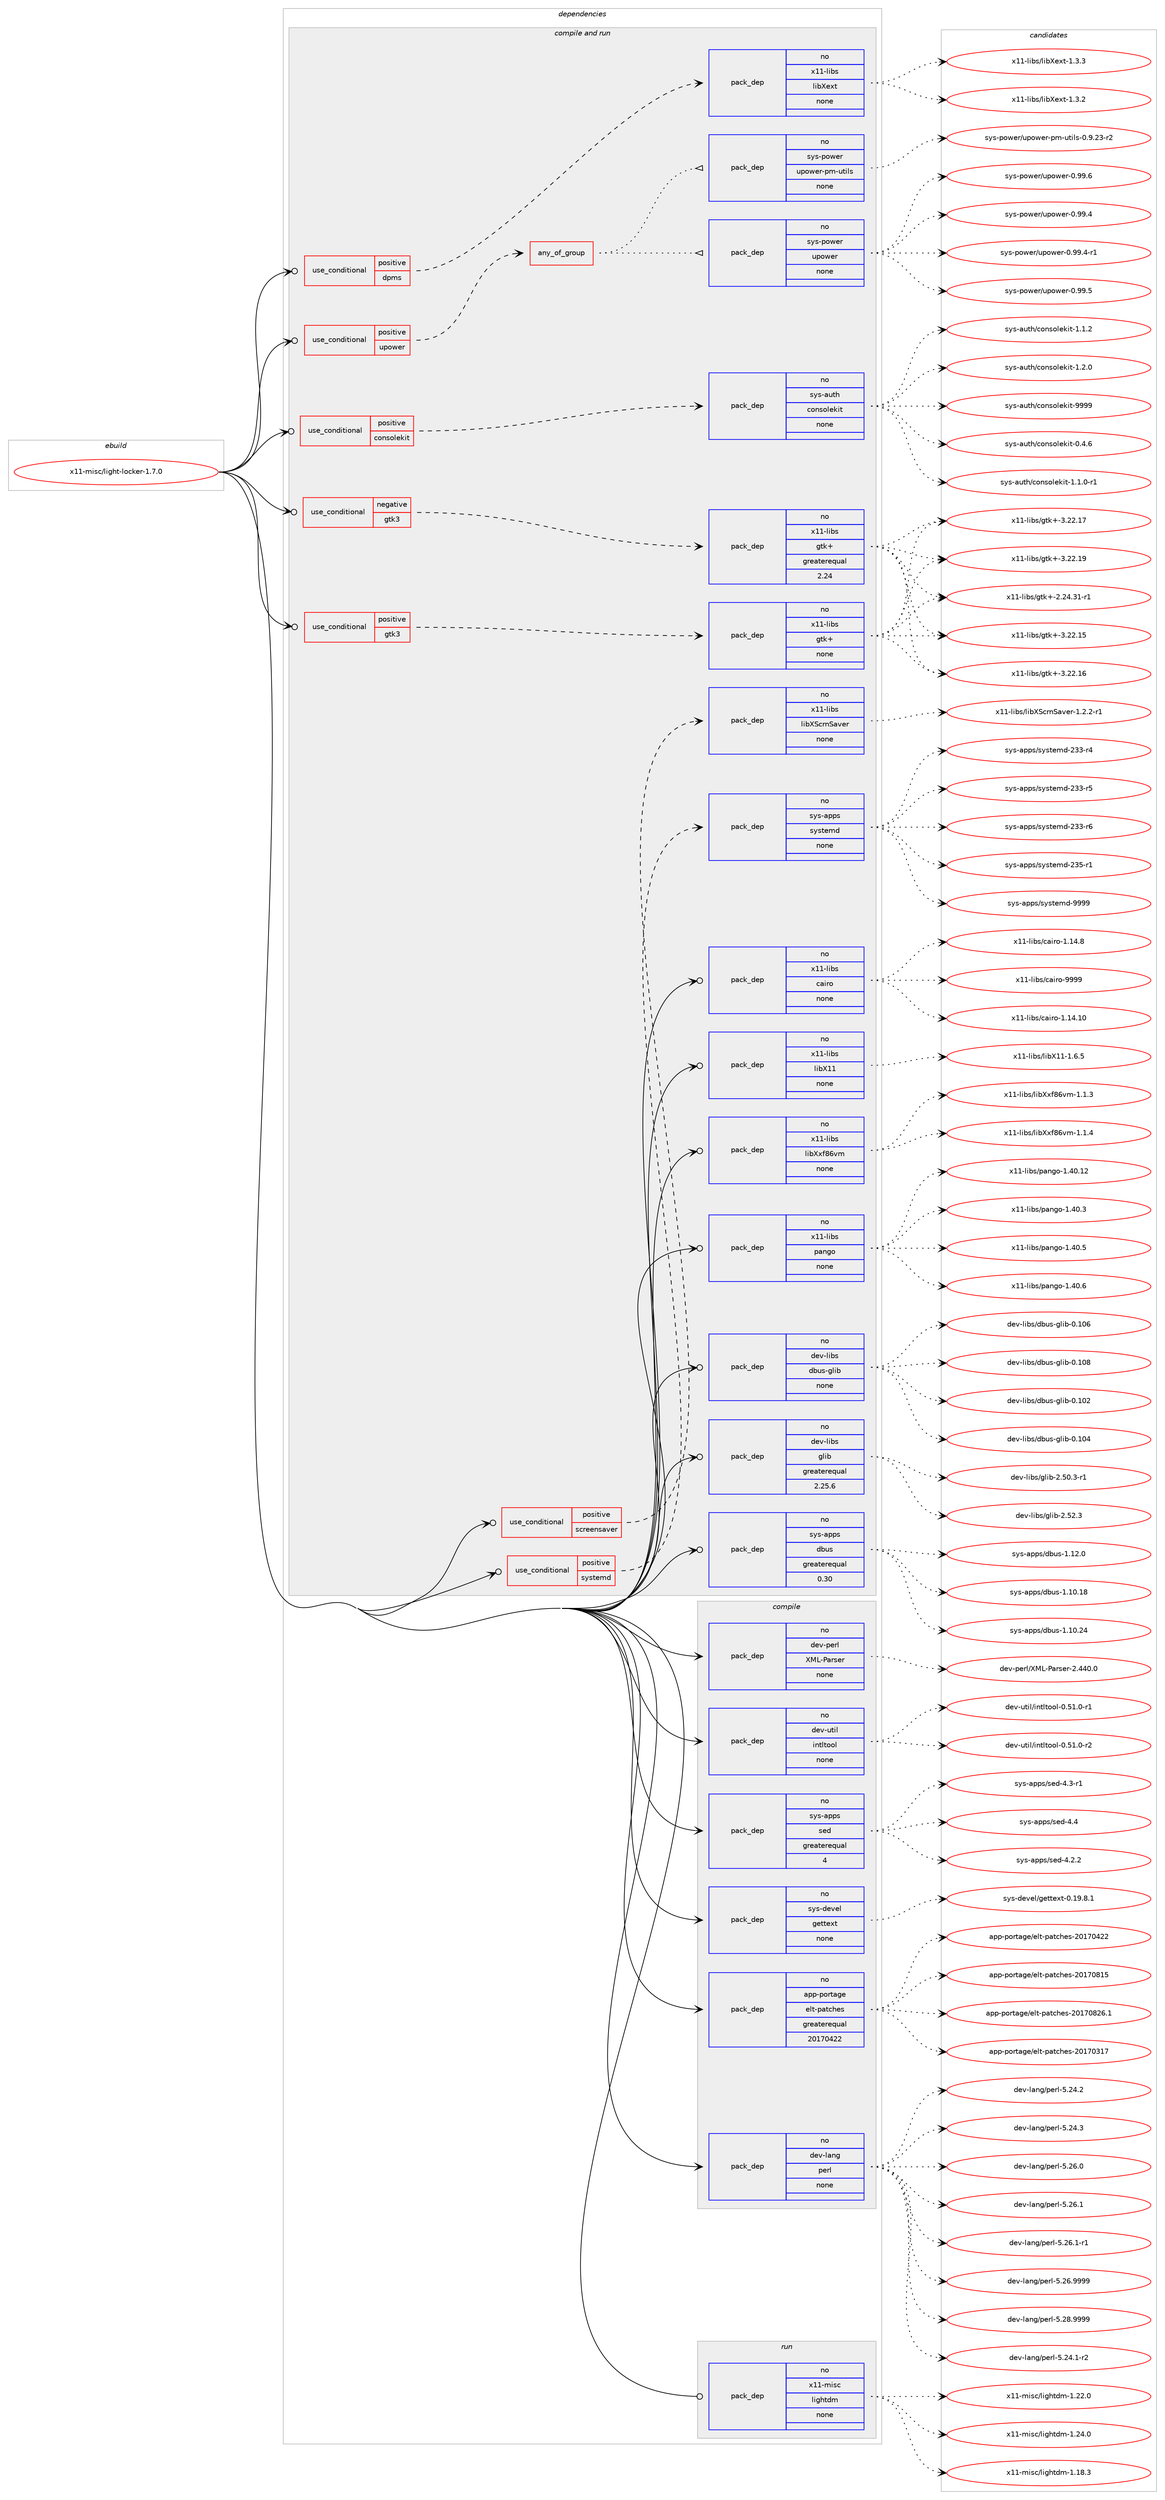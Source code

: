 digraph prolog {

# *************
# Graph options
# *************

newrank=true;
concentrate=true;
compound=true;
graph [rankdir=LR,fontname=Helvetica,fontsize=10,ranksep=1.5];#, ranksep=2.5, nodesep=0.2];
edge  [arrowhead=vee];
node  [fontname=Helvetica,fontsize=10];

# **********
# The ebuild
# **********

subgraph cluster_leftcol {
color=gray;
rank=same;
label=<<i>ebuild</i>>;
id [label="x11-misc/light-locker-1.7.0", color=red, width=4, href="../x11-misc/light-locker-1.7.0.svg"];
}

# ****************
# The dependencies
# ****************

subgraph cluster_midcol {
color=gray;
label=<<i>dependencies</i>>;
subgraph cluster_compile {
fillcolor="#eeeeee";
style=filled;
label=<<i>compile</i>>;
subgraph pack389700 {
dependency522626 [label=<<TABLE BORDER="0" CELLBORDER="1" CELLSPACING="0" CELLPADDING="4" WIDTH="220"><TR><TD ROWSPAN="6" CELLPADDING="30">pack_dep</TD></TR><TR><TD WIDTH="110">no</TD></TR><TR><TD>app-portage</TD></TR><TR><TD>elt-patches</TD></TR><TR><TD>greaterequal</TD></TR><TR><TD>20170422</TD></TR></TABLE>>, shape=none, color=blue];
}
id:e -> dependency522626:w [weight=20,style="solid",arrowhead="vee"];
subgraph pack389701 {
dependency522627 [label=<<TABLE BORDER="0" CELLBORDER="1" CELLSPACING="0" CELLPADDING="4" WIDTH="220"><TR><TD ROWSPAN="6" CELLPADDING="30">pack_dep</TD></TR><TR><TD WIDTH="110">no</TD></TR><TR><TD>dev-lang</TD></TR><TR><TD>perl</TD></TR><TR><TD>none</TD></TR><TR><TD></TD></TR></TABLE>>, shape=none, color=blue];
}
id:e -> dependency522627:w [weight=20,style="solid",arrowhead="vee"];
subgraph pack389702 {
dependency522628 [label=<<TABLE BORDER="0" CELLBORDER="1" CELLSPACING="0" CELLPADDING="4" WIDTH="220"><TR><TD ROWSPAN="6" CELLPADDING="30">pack_dep</TD></TR><TR><TD WIDTH="110">no</TD></TR><TR><TD>dev-perl</TD></TR><TR><TD>XML-Parser</TD></TR><TR><TD>none</TD></TR><TR><TD></TD></TR></TABLE>>, shape=none, color=blue];
}
id:e -> dependency522628:w [weight=20,style="solid",arrowhead="vee"];
subgraph pack389703 {
dependency522629 [label=<<TABLE BORDER="0" CELLBORDER="1" CELLSPACING="0" CELLPADDING="4" WIDTH="220"><TR><TD ROWSPAN="6" CELLPADDING="30">pack_dep</TD></TR><TR><TD WIDTH="110">no</TD></TR><TR><TD>dev-util</TD></TR><TR><TD>intltool</TD></TR><TR><TD>none</TD></TR><TR><TD></TD></TR></TABLE>>, shape=none, color=blue];
}
id:e -> dependency522629:w [weight=20,style="solid",arrowhead="vee"];
subgraph pack389704 {
dependency522630 [label=<<TABLE BORDER="0" CELLBORDER="1" CELLSPACING="0" CELLPADDING="4" WIDTH="220"><TR><TD ROWSPAN="6" CELLPADDING="30">pack_dep</TD></TR><TR><TD WIDTH="110">no</TD></TR><TR><TD>sys-apps</TD></TR><TR><TD>sed</TD></TR><TR><TD>greaterequal</TD></TR><TR><TD>4</TD></TR></TABLE>>, shape=none, color=blue];
}
id:e -> dependency522630:w [weight=20,style="solid",arrowhead="vee"];
subgraph pack389705 {
dependency522631 [label=<<TABLE BORDER="0" CELLBORDER="1" CELLSPACING="0" CELLPADDING="4" WIDTH="220"><TR><TD ROWSPAN="6" CELLPADDING="30">pack_dep</TD></TR><TR><TD WIDTH="110">no</TD></TR><TR><TD>sys-devel</TD></TR><TR><TD>gettext</TD></TR><TR><TD>none</TD></TR><TR><TD></TD></TR></TABLE>>, shape=none, color=blue];
}
id:e -> dependency522631:w [weight=20,style="solid",arrowhead="vee"];
}
subgraph cluster_compileandrun {
fillcolor="#eeeeee";
style=filled;
label=<<i>compile and run</i>>;
subgraph cond123120 {
dependency522632 [label=<<TABLE BORDER="0" CELLBORDER="1" CELLSPACING="0" CELLPADDING="4"><TR><TD ROWSPAN="3" CELLPADDING="10">use_conditional</TD></TR><TR><TD>negative</TD></TR><TR><TD>gtk3</TD></TR></TABLE>>, shape=none, color=red];
subgraph pack389706 {
dependency522633 [label=<<TABLE BORDER="0" CELLBORDER="1" CELLSPACING="0" CELLPADDING="4" WIDTH="220"><TR><TD ROWSPAN="6" CELLPADDING="30">pack_dep</TD></TR><TR><TD WIDTH="110">no</TD></TR><TR><TD>x11-libs</TD></TR><TR><TD>gtk+</TD></TR><TR><TD>greaterequal</TD></TR><TR><TD>2.24</TD></TR></TABLE>>, shape=none, color=blue];
}
dependency522632:e -> dependency522633:w [weight=20,style="dashed",arrowhead="vee"];
}
id:e -> dependency522632:w [weight=20,style="solid",arrowhead="odotvee"];
subgraph cond123121 {
dependency522634 [label=<<TABLE BORDER="0" CELLBORDER="1" CELLSPACING="0" CELLPADDING="4"><TR><TD ROWSPAN="3" CELLPADDING="10">use_conditional</TD></TR><TR><TD>positive</TD></TR><TR><TD>consolekit</TD></TR></TABLE>>, shape=none, color=red];
subgraph pack389707 {
dependency522635 [label=<<TABLE BORDER="0" CELLBORDER="1" CELLSPACING="0" CELLPADDING="4" WIDTH="220"><TR><TD ROWSPAN="6" CELLPADDING="30">pack_dep</TD></TR><TR><TD WIDTH="110">no</TD></TR><TR><TD>sys-auth</TD></TR><TR><TD>consolekit</TD></TR><TR><TD>none</TD></TR><TR><TD></TD></TR></TABLE>>, shape=none, color=blue];
}
dependency522634:e -> dependency522635:w [weight=20,style="dashed",arrowhead="vee"];
}
id:e -> dependency522634:w [weight=20,style="solid",arrowhead="odotvee"];
subgraph cond123122 {
dependency522636 [label=<<TABLE BORDER="0" CELLBORDER="1" CELLSPACING="0" CELLPADDING="4"><TR><TD ROWSPAN="3" CELLPADDING="10">use_conditional</TD></TR><TR><TD>positive</TD></TR><TR><TD>dpms</TD></TR></TABLE>>, shape=none, color=red];
subgraph pack389708 {
dependency522637 [label=<<TABLE BORDER="0" CELLBORDER="1" CELLSPACING="0" CELLPADDING="4" WIDTH="220"><TR><TD ROWSPAN="6" CELLPADDING="30">pack_dep</TD></TR><TR><TD WIDTH="110">no</TD></TR><TR><TD>x11-libs</TD></TR><TR><TD>libXext</TD></TR><TR><TD>none</TD></TR><TR><TD></TD></TR></TABLE>>, shape=none, color=blue];
}
dependency522636:e -> dependency522637:w [weight=20,style="dashed",arrowhead="vee"];
}
id:e -> dependency522636:w [weight=20,style="solid",arrowhead="odotvee"];
subgraph cond123123 {
dependency522638 [label=<<TABLE BORDER="0" CELLBORDER="1" CELLSPACING="0" CELLPADDING="4"><TR><TD ROWSPAN="3" CELLPADDING="10">use_conditional</TD></TR><TR><TD>positive</TD></TR><TR><TD>gtk3</TD></TR></TABLE>>, shape=none, color=red];
subgraph pack389709 {
dependency522639 [label=<<TABLE BORDER="0" CELLBORDER="1" CELLSPACING="0" CELLPADDING="4" WIDTH="220"><TR><TD ROWSPAN="6" CELLPADDING="30">pack_dep</TD></TR><TR><TD WIDTH="110">no</TD></TR><TR><TD>x11-libs</TD></TR><TR><TD>gtk+</TD></TR><TR><TD>none</TD></TR><TR><TD></TD></TR></TABLE>>, shape=none, color=blue];
}
dependency522638:e -> dependency522639:w [weight=20,style="dashed",arrowhead="vee"];
}
id:e -> dependency522638:w [weight=20,style="solid",arrowhead="odotvee"];
subgraph cond123124 {
dependency522640 [label=<<TABLE BORDER="0" CELLBORDER="1" CELLSPACING="0" CELLPADDING="4"><TR><TD ROWSPAN="3" CELLPADDING="10">use_conditional</TD></TR><TR><TD>positive</TD></TR><TR><TD>screensaver</TD></TR></TABLE>>, shape=none, color=red];
subgraph pack389710 {
dependency522641 [label=<<TABLE BORDER="0" CELLBORDER="1" CELLSPACING="0" CELLPADDING="4" WIDTH="220"><TR><TD ROWSPAN="6" CELLPADDING="30">pack_dep</TD></TR><TR><TD WIDTH="110">no</TD></TR><TR><TD>x11-libs</TD></TR><TR><TD>libXScrnSaver</TD></TR><TR><TD>none</TD></TR><TR><TD></TD></TR></TABLE>>, shape=none, color=blue];
}
dependency522640:e -> dependency522641:w [weight=20,style="dashed",arrowhead="vee"];
}
id:e -> dependency522640:w [weight=20,style="solid",arrowhead="odotvee"];
subgraph cond123125 {
dependency522642 [label=<<TABLE BORDER="0" CELLBORDER="1" CELLSPACING="0" CELLPADDING="4"><TR><TD ROWSPAN="3" CELLPADDING="10">use_conditional</TD></TR><TR><TD>positive</TD></TR><TR><TD>systemd</TD></TR></TABLE>>, shape=none, color=red];
subgraph pack389711 {
dependency522643 [label=<<TABLE BORDER="0" CELLBORDER="1" CELLSPACING="0" CELLPADDING="4" WIDTH="220"><TR><TD ROWSPAN="6" CELLPADDING="30">pack_dep</TD></TR><TR><TD WIDTH="110">no</TD></TR><TR><TD>sys-apps</TD></TR><TR><TD>systemd</TD></TR><TR><TD>none</TD></TR><TR><TD></TD></TR></TABLE>>, shape=none, color=blue];
}
dependency522642:e -> dependency522643:w [weight=20,style="dashed",arrowhead="vee"];
}
id:e -> dependency522642:w [weight=20,style="solid",arrowhead="odotvee"];
subgraph cond123126 {
dependency522644 [label=<<TABLE BORDER="0" CELLBORDER="1" CELLSPACING="0" CELLPADDING="4"><TR><TD ROWSPAN="3" CELLPADDING="10">use_conditional</TD></TR><TR><TD>positive</TD></TR><TR><TD>upower</TD></TR></TABLE>>, shape=none, color=red];
subgraph any9463 {
dependency522645 [label=<<TABLE BORDER="0" CELLBORDER="1" CELLSPACING="0" CELLPADDING="4"><TR><TD CELLPADDING="10">any_of_group</TD></TR></TABLE>>, shape=none, color=red];subgraph pack389712 {
dependency522646 [label=<<TABLE BORDER="0" CELLBORDER="1" CELLSPACING="0" CELLPADDING="4" WIDTH="220"><TR><TD ROWSPAN="6" CELLPADDING="30">pack_dep</TD></TR><TR><TD WIDTH="110">no</TD></TR><TR><TD>sys-power</TD></TR><TR><TD>upower</TD></TR><TR><TD>none</TD></TR><TR><TD></TD></TR></TABLE>>, shape=none, color=blue];
}
dependency522645:e -> dependency522646:w [weight=20,style="dotted",arrowhead="oinv"];
subgraph pack389713 {
dependency522647 [label=<<TABLE BORDER="0" CELLBORDER="1" CELLSPACING="0" CELLPADDING="4" WIDTH="220"><TR><TD ROWSPAN="6" CELLPADDING="30">pack_dep</TD></TR><TR><TD WIDTH="110">no</TD></TR><TR><TD>sys-power</TD></TR><TR><TD>upower-pm-utils</TD></TR><TR><TD>none</TD></TR><TR><TD></TD></TR></TABLE>>, shape=none, color=blue];
}
dependency522645:e -> dependency522647:w [weight=20,style="dotted",arrowhead="oinv"];
}
dependency522644:e -> dependency522645:w [weight=20,style="dashed",arrowhead="vee"];
}
id:e -> dependency522644:w [weight=20,style="solid",arrowhead="odotvee"];
subgraph pack389714 {
dependency522648 [label=<<TABLE BORDER="0" CELLBORDER="1" CELLSPACING="0" CELLPADDING="4" WIDTH="220"><TR><TD ROWSPAN="6" CELLPADDING="30">pack_dep</TD></TR><TR><TD WIDTH="110">no</TD></TR><TR><TD>dev-libs</TD></TR><TR><TD>dbus-glib</TD></TR><TR><TD>none</TD></TR><TR><TD></TD></TR></TABLE>>, shape=none, color=blue];
}
id:e -> dependency522648:w [weight=20,style="solid",arrowhead="odotvee"];
subgraph pack389715 {
dependency522649 [label=<<TABLE BORDER="0" CELLBORDER="1" CELLSPACING="0" CELLPADDING="4" WIDTH="220"><TR><TD ROWSPAN="6" CELLPADDING="30">pack_dep</TD></TR><TR><TD WIDTH="110">no</TD></TR><TR><TD>dev-libs</TD></TR><TR><TD>glib</TD></TR><TR><TD>greaterequal</TD></TR><TR><TD>2.25.6</TD></TR></TABLE>>, shape=none, color=blue];
}
id:e -> dependency522649:w [weight=20,style="solid",arrowhead="odotvee"];
subgraph pack389716 {
dependency522650 [label=<<TABLE BORDER="0" CELLBORDER="1" CELLSPACING="0" CELLPADDING="4" WIDTH="220"><TR><TD ROWSPAN="6" CELLPADDING="30">pack_dep</TD></TR><TR><TD WIDTH="110">no</TD></TR><TR><TD>sys-apps</TD></TR><TR><TD>dbus</TD></TR><TR><TD>greaterequal</TD></TR><TR><TD>0.30</TD></TR></TABLE>>, shape=none, color=blue];
}
id:e -> dependency522650:w [weight=20,style="solid",arrowhead="odotvee"];
subgraph pack389717 {
dependency522651 [label=<<TABLE BORDER="0" CELLBORDER="1" CELLSPACING="0" CELLPADDING="4" WIDTH="220"><TR><TD ROWSPAN="6" CELLPADDING="30">pack_dep</TD></TR><TR><TD WIDTH="110">no</TD></TR><TR><TD>x11-libs</TD></TR><TR><TD>cairo</TD></TR><TR><TD>none</TD></TR><TR><TD></TD></TR></TABLE>>, shape=none, color=blue];
}
id:e -> dependency522651:w [weight=20,style="solid",arrowhead="odotvee"];
subgraph pack389718 {
dependency522652 [label=<<TABLE BORDER="0" CELLBORDER="1" CELLSPACING="0" CELLPADDING="4" WIDTH="220"><TR><TD ROWSPAN="6" CELLPADDING="30">pack_dep</TD></TR><TR><TD WIDTH="110">no</TD></TR><TR><TD>x11-libs</TD></TR><TR><TD>libX11</TD></TR><TR><TD>none</TD></TR><TR><TD></TD></TR></TABLE>>, shape=none, color=blue];
}
id:e -> dependency522652:w [weight=20,style="solid",arrowhead="odotvee"];
subgraph pack389719 {
dependency522653 [label=<<TABLE BORDER="0" CELLBORDER="1" CELLSPACING="0" CELLPADDING="4" WIDTH="220"><TR><TD ROWSPAN="6" CELLPADDING="30">pack_dep</TD></TR><TR><TD WIDTH="110">no</TD></TR><TR><TD>x11-libs</TD></TR><TR><TD>libXxf86vm</TD></TR><TR><TD>none</TD></TR><TR><TD></TD></TR></TABLE>>, shape=none, color=blue];
}
id:e -> dependency522653:w [weight=20,style="solid",arrowhead="odotvee"];
subgraph pack389720 {
dependency522654 [label=<<TABLE BORDER="0" CELLBORDER="1" CELLSPACING="0" CELLPADDING="4" WIDTH="220"><TR><TD ROWSPAN="6" CELLPADDING="30">pack_dep</TD></TR><TR><TD WIDTH="110">no</TD></TR><TR><TD>x11-libs</TD></TR><TR><TD>pango</TD></TR><TR><TD>none</TD></TR><TR><TD></TD></TR></TABLE>>, shape=none, color=blue];
}
id:e -> dependency522654:w [weight=20,style="solid",arrowhead="odotvee"];
}
subgraph cluster_run {
fillcolor="#eeeeee";
style=filled;
label=<<i>run</i>>;
subgraph pack389721 {
dependency522655 [label=<<TABLE BORDER="0" CELLBORDER="1" CELLSPACING="0" CELLPADDING="4" WIDTH="220"><TR><TD ROWSPAN="6" CELLPADDING="30">pack_dep</TD></TR><TR><TD WIDTH="110">no</TD></TR><TR><TD>x11-misc</TD></TR><TR><TD>lightdm</TD></TR><TR><TD>none</TD></TR><TR><TD></TD></TR></TABLE>>, shape=none, color=blue];
}
id:e -> dependency522655:w [weight=20,style="solid",arrowhead="odot"];
}
}

# **************
# The candidates
# **************

subgraph cluster_choices {
rank=same;
color=gray;
label=<<i>candidates</i>>;

subgraph choice389700 {
color=black;
nodesep=1;
choice97112112451121111141169710310147101108116451129711699104101115455048495548514955 [label="app-portage/elt-patches-20170317", color=red, width=4,href="../app-portage/elt-patches-20170317.svg"];
choice97112112451121111141169710310147101108116451129711699104101115455048495548525050 [label="app-portage/elt-patches-20170422", color=red, width=4,href="../app-portage/elt-patches-20170422.svg"];
choice97112112451121111141169710310147101108116451129711699104101115455048495548564953 [label="app-portage/elt-patches-20170815", color=red, width=4,href="../app-portage/elt-patches-20170815.svg"];
choice971121124511211111411697103101471011081164511297116991041011154550484955485650544649 [label="app-portage/elt-patches-20170826.1", color=red, width=4,href="../app-portage/elt-patches-20170826.1.svg"];
dependency522626:e -> choice97112112451121111141169710310147101108116451129711699104101115455048495548514955:w [style=dotted,weight="100"];
dependency522626:e -> choice97112112451121111141169710310147101108116451129711699104101115455048495548525050:w [style=dotted,weight="100"];
dependency522626:e -> choice97112112451121111141169710310147101108116451129711699104101115455048495548564953:w [style=dotted,weight="100"];
dependency522626:e -> choice971121124511211111411697103101471011081164511297116991041011154550484955485650544649:w [style=dotted,weight="100"];
}
subgraph choice389701 {
color=black;
nodesep=1;
choice100101118451089711010347112101114108455346505246494511450 [label="dev-lang/perl-5.24.1-r2", color=red, width=4,href="../dev-lang/perl-5.24.1-r2.svg"];
choice10010111845108971101034711210111410845534650524650 [label="dev-lang/perl-5.24.2", color=red, width=4,href="../dev-lang/perl-5.24.2.svg"];
choice10010111845108971101034711210111410845534650524651 [label="dev-lang/perl-5.24.3", color=red, width=4,href="../dev-lang/perl-5.24.3.svg"];
choice10010111845108971101034711210111410845534650544648 [label="dev-lang/perl-5.26.0", color=red, width=4,href="../dev-lang/perl-5.26.0.svg"];
choice10010111845108971101034711210111410845534650544649 [label="dev-lang/perl-5.26.1", color=red, width=4,href="../dev-lang/perl-5.26.1.svg"];
choice100101118451089711010347112101114108455346505446494511449 [label="dev-lang/perl-5.26.1-r1", color=red, width=4,href="../dev-lang/perl-5.26.1-r1.svg"];
choice10010111845108971101034711210111410845534650544657575757 [label="dev-lang/perl-5.26.9999", color=red, width=4,href="../dev-lang/perl-5.26.9999.svg"];
choice10010111845108971101034711210111410845534650564657575757 [label="dev-lang/perl-5.28.9999", color=red, width=4,href="../dev-lang/perl-5.28.9999.svg"];
dependency522627:e -> choice100101118451089711010347112101114108455346505246494511450:w [style=dotted,weight="100"];
dependency522627:e -> choice10010111845108971101034711210111410845534650524650:w [style=dotted,weight="100"];
dependency522627:e -> choice10010111845108971101034711210111410845534650524651:w [style=dotted,weight="100"];
dependency522627:e -> choice10010111845108971101034711210111410845534650544648:w [style=dotted,weight="100"];
dependency522627:e -> choice10010111845108971101034711210111410845534650544649:w [style=dotted,weight="100"];
dependency522627:e -> choice100101118451089711010347112101114108455346505446494511449:w [style=dotted,weight="100"];
dependency522627:e -> choice10010111845108971101034711210111410845534650544657575757:w [style=dotted,weight="100"];
dependency522627:e -> choice10010111845108971101034711210111410845534650564657575757:w [style=dotted,weight="100"];
}
subgraph choice389702 {
color=black;
nodesep=1;
choice10010111845112101114108478877764580971141151011144550465252484648 [label="dev-perl/XML-Parser-2.440.0", color=red, width=4,href="../dev-perl/XML-Parser-2.440.0.svg"];
dependency522628:e -> choice10010111845112101114108478877764580971141151011144550465252484648:w [style=dotted,weight="100"];
}
subgraph choice389703 {
color=black;
nodesep=1;
choice1001011184511711610510847105110116108116111111108454846534946484511449 [label="dev-util/intltool-0.51.0-r1", color=red, width=4,href="../dev-util/intltool-0.51.0-r1.svg"];
choice1001011184511711610510847105110116108116111111108454846534946484511450 [label="dev-util/intltool-0.51.0-r2", color=red, width=4,href="../dev-util/intltool-0.51.0-r2.svg"];
dependency522629:e -> choice1001011184511711610510847105110116108116111111108454846534946484511449:w [style=dotted,weight="100"];
dependency522629:e -> choice1001011184511711610510847105110116108116111111108454846534946484511450:w [style=dotted,weight="100"];
}
subgraph choice389704 {
color=black;
nodesep=1;
choice115121115459711211211547115101100455246504650 [label="sys-apps/sed-4.2.2", color=red, width=4,href="../sys-apps/sed-4.2.2.svg"];
choice115121115459711211211547115101100455246514511449 [label="sys-apps/sed-4.3-r1", color=red, width=4,href="../sys-apps/sed-4.3-r1.svg"];
choice11512111545971121121154711510110045524652 [label="sys-apps/sed-4.4", color=red, width=4,href="../sys-apps/sed-4.4.svg"];
dependency522630:e -> choice115121115459711211211547115101100455246504650:w [style=dotted,weight="100"];
dependency522630:e -> choice115121115459711211211547115101100455246514511449:w [style=dotted,weight="100"];
dependency522630:e -> choice11512111545971121121154711510110045524652:w [style=dotted,weight="100"];
}
subgraph choice389705 {
color=black;
nodesep=1;
choice1151211154510010111810110847103101116116101120116454846495746564649 [label="sys-devel/gettext-0.19.8.1", color=red, width=4,href="../sys-devel/gettext-0.19.8.1.svg"];
dependency522631:e -> choice1151211154510010111810110847103101116116101120116454846495746564649:w [style=dotted,weight="100"];
}
subgraph choice389706 {
color=black;
nodesep=1;
choice12049494510810598115471031161074345504650524651494511449 [label="x11-libs/gtk+-2.24.31-r1", color=red, width=4,href="../x11-libs/gtk+-2.24.31-r1.svg"];
choice1204949451081059811547103116107434551465050464953 [label="x11-libs/gtk+-3.22.15", color=red, width=4,href="../x11-libs/gtk+-3.22.15.svg"];
choice1204949451081059811547103116107434551465050464954 [label="x11-libs/gtk+-3.22.16", color=red, width=4,href="../x11-libs/gtk+-3.22.16.svg"];
choice1204949451081059811547103116107434551465050464955 [label="x11-libs/gtk+-3.22.17", color=red, width=4,href="../x11-libs/gtk+-3.22.17.svg"];
choice1204949451081059811547103116107434551465050464957 [label="x11-libs/gtk+-3.22.19", color=red, width=4,href="../x11-libs/gtk+-3.22.19.svg"];
dependency522633:e -> choice12049494510810598115471031161074345504650524651494511449:w [style=dotted,weight="100"];
dependency522633:e -> choice1204949451081059811547103116107434551465050464953:w [style=dotted,weight="100"];
dependency522633:e -> choice1204949451081059811547103116107434551465050464954:w [style=dotted,weight="100"];
dependency522633:e -> choice1204949451081059811547103116107434551465050464955:w [style=dotted,weight="100"];
dependency522633:e -> choice1204949451081059811547103116107434551465050464957:w [style=dotted,weight="100"];
}
subgraph choice389707 {
color=black;
nodesep=1;
choice11512111545971171161044799111110115111108101107105116454846524654 [label="sys-auth/consolekit-0.4.6", color=red, width=4,href="../sys-auth/consolekit-0.4.6.svg"];
choice115121115459711711610447991111101151111081011071051164549464946484511449 [label="sys-auth/consolekit-1.1.0-r1", color=red, width=4,href="../sys-auth/consolekit-1.1.0-r1.svg"];
choice11512111545971171161044799111110115111108101107105116454946494650 [label="sys-auth/consolekit-1.1.2", color=red, width=4,href="../sys-auth/consolekit-1.1.2.svg"];
choice11512111545971171161044799111110115111108101107105116454946504648 [label="sys-auth/consolekit-1.2.0", color=red, width=4,href="../sys-auth/consolekit-1.2.0.svg"];
choice115121115459711711610447991111101151111081011071051164557575757 [label="sys-auth/consolekit-9999", color=red, width=4,href="../sys-auth/consolekit-9999.svg"];
dependency522635:e -> choice11512111545971171161044799111110115111108101107105116454846524654:w [style=dotted,weight="100"];
dependency522635:e -> choice115121115459711711610447991111101151111081011071051164549464946484511449:w [style=dotted,weight="100"];
dependency522635:e -> choice11512111545971171161044799111110115111108101107105116454946494650:w [style=dotted,weight="100"];
dependency522635:e -> choice11512111545971171161044799111110115111108101107105116454946504648:w [style=dotted,weight="100"];
dependency522635:e -> choice115121115459711711610447991111101151111081011071051164557575757:w [style=dotted,weight="100"];
}
subgraph choice389708 {
color=black;
nodesep=1;
choice12049494510810598115471081059888101120116454946514650 [label="x11-libs/libXext-1.3.2", color=red, width=4,href="../x11-libs/libXext-1.3.2.svg"];
choice12049494510810598115471081059888101120116454946514651 [label="x11-libs/libXext-1.3.3", color=red, width=4,href="../x11-libs/libXext-1.3.3.svg"];
dependency522637:e -> choice12049494510810598115471081059888101120116454946514650:w [style=dotted,weight="100"];
dependency522637:e -> choice12049494510810598115471081059888101120116454946514651:w [style=dotted,weight="100"];
}
subgraph choice389709 {
color=black;
nodesep=1;
choice12049494510810598115471031161074345504650524651494511449 [label="x11-libs/gtk+-2.24.31-r1", color=red, width=4,href="../x11-libs/gtk+-2.24.31-r1.svg"];
choice1204949451081059811547103116107434551465050464953 [label="x11-libs/gtk+-3.22.15", color=red, width=4,href="../x11-libs/gtk+-3.22.15.svg"];
choice1204949451081059811547103116107434551465050464954 [label="x11-libs/gtk+-3.22.16", color=red, width=4,href="../x11-libs/gtk+-3.22.16.svg"];
choice1204949451081059811547103116107434551465050464955 [label="x11-libs/gtk+-3.22.17", color=red, width=4,href="../x11-libs/gtk+-3.22.17.svg"];
choice1204949451081059811547103116107434551465050464957 [label="x11-libs/gtk+-3.22.19", color=red, width=4,href="../x11-libs/gtk+-3.22.19.svg"];
dependency522639:e -> choice12049494510810598115471031161074345504650524651494511449:w [style=dotted,weight="100"];
dependency522639:e -> choice1204949451081059811547103116107434551465050464953:w [style=dotted,weight="100"];
dependency522639:e -> choice1204949451081059811547103116107434551465050464954:w [style=dotted,weight="100"];
dependency522639:e -> choice1204949451081059811547103116107434551465050464955:w [style=dotted,weight="100"];
dependency522639:e -> choice1204949451081059811547103116107434551465050464957:w [style=dotted,weight="100"];
}
subgraph choice389710 {
color=black;
nodesep=1;
choice12049494510810598115471081059888839911411083971181011144549465046504511449 [label="x11-libs/libXScrnSaver-1.2.2-r1", color=red, width=4,href="../x11-libs/libXScrnSaver-1.2.2-r1.svg"];
dependency522641:e -> choice12049494510810598115471081059888839911411083971181011144549465046504511449:w [style=dotted,weight="100"];
}
subgraph choice389711 {
color=black;
nodesep=1;
choice115121115459711211211547115121115116101109100455051514511452 [label="sys-apps/systemd-233-r4", color=red, width=4,href="../sys-apps/systemd-233-r4.svg"];
choice115121115459711211211547115121115116101109100455051514511453 [label="sys-apps/systemd-233-r5", color=red, width=4,href="../sys-apps/systemd-233-r5.svg"];
choice115121115459711211211547115121115116101109100455051514511454 [label="sys-apps/systemd-233-r6", color=red, width=4,href="../sys-apps/systemd-233-r6.svg"];
choice115121115459711211211547115121115116101109100455051534511449 [label="sys-apps/systemd-235-r1", color=red, width=4,href="../sys-apps/systemd-235-r1.svg"];
choice1151211154597112112115471151211151161011091004557575757 [label="sys-apps/systemd-9999", color=red, width=4,href="../sys-apps/systemd-9999.svg"];
dependency522643:e -> choice115121115459711211211547115121115116101109100455051514511452:w [style=dotted,weight="100"];
dependency522643:e -> choice115121115459711211211547115121115116101109100455051514511453:w [style=dotted,weight="100"];
dependency522643:e -> choice115121115459711211211547115121115116101109100455051514511454:w [style=dotted,weight="100"];
dependency522643:e -> choice115121115459711211211547115121115116101109100455051534511449:w [style=dotted,weight="100"];
dependency522643:e -> choice1151211154597112112115471151211151161011091004557575757:w [style=dotted,weight="100"];
}
subgraph choice389712 {
color=black;
nodesep=1;
choice115121115451121111191011144711711211111910111445484657574652 [label="sys-power/upower-0.99.4", color=red, width=4,href="../sys-power/upower-0.99.4.svg"];
choice1151211154511211111910111447117112111119101114454846575746524511449 [label="sys-power/upower-0.99.4-r1", color=red, width=4,href="../sys-power/upower-0.99.4-r1.svg"];
choice115121115451121111191011144711711211111910111445484657574653 [label="sys-power/upower-0.99.5", color=red, width=4,href="../sys-power/upower-0.99.5.svg"];
choice115121115451121111191011144711711211111910111445484657574654 [label="sys-power/upower-0.99.6", color=red, width=4,href="../sys-power/upower-0.99.6.svg"];
dependency522646:e -> choice115121115451121111191011144711711211111910111445484657574652:w [style=dotted,weight="100"];
dependency522646:e -> choice1151211154511211111910111447117112111119101114454846575746524511449:w [style=dotted,weight="100"];
dependency522646:e -> choice115121115451121111191011144711711211111910111445484657574653:w [style=dotted,weight="100"];
dependency522646:e -> choice115121115451121111191011144711711211111910111445484657574654:w [style=dotted,weight="100"];
}
subgraph choice389713 {
color=black;
nodesep=1;
choice11512111545112111119101114471171121111191011144511210945117116105108115454846574650514511450 [label="sys-power/upower-pm-utils-0.9.23-r2", color=red, width=4,href="../sys-power/upower-pm-utils-0.9.23-r2.svg"];
dependency522647:e -> choice11512111545112111119101114471171121111191011144511210945117116105108115454846574650514511450:w [style=dotted,weight="100"];
}
subgraph choice389714 {
color=black;
nodesep=1;
choice100101118451081059811547100981171154510310810598454846494850 [label="dev-libs/dbus-glib-0.102", color=red, width=4,href="../dev-libs/dbus-glib-0.102.svg"];
choice100101118451081059811547100981171154510310810598454846494852 [label="dev-libs/dbus-glib-0.104", color=red, width=4,href="../dev-libs/dbus-glib-0.104.svg"];
choice100101118451081059811547100981171154510310810598454846494854 [label="dev-libs/dbus-glib-0.106", color=red, width=4,href="../dev-libs/dbus-glib-0.106.svg"];
choice100101118451081059811547100981171154510310810598454846494856 [label="dev-libs/dbus-glib-0.108", color=red, width=4,href="../dev-libs/dbus-glib-0.108.svg"];
dependency522648:e -> choice100101118451081059811547100981171154510310810598454846494850:w [style=dotted,weight="100"];
dependency522648:e -> choice100101118451081059811547100981171154510310810598454846494852:w [style=dotted,weight="100"];
dependency522648:e -> choice100101118451081059811547100981171154510310810598454846494854:w [style=dotted,weight="100"];
dependency522648:e -> choice100101118451081059811547100981171154510310810598454846494856:w [style=dotted,weight="100"];
}
subgraph choice389715 {
color=black;
nodesep=1;
choice10010111845108105981154710310810598455046534846514511449 [label="dev-libs/glib-2.50.3-r1", color=red, width=4,href="../dev-libs/glib-2.50.3-r1.svg"];
choice1001011184510810598115471031081059845504653504651 [label="dev-libs/glib-2.52.3", color=red, width=4,href="../dev-libs/glib-2.52.3.svg"];
dependency522649:e -> choice10010111845108105981154710310810598455046534846514511449:w [style=dotted,weight="100"];
dependency522649:e -> choice1001011184510810598115471031081059845504653504651:w [style=dotted,weight="100"];
}
subgraph choice389716 {
color=black;
nodesep=1;
choice115121115459711211211547100981171154549464948464956 [label="sys-apps/dbus-1.10.18", color=red, width=4,href="../sys-apps/dbus-1.10.18.svg"];
choice115121115459711211211547100981171154549464948465052 [label="sys-apps/dbus-1.10.24", color=red, width=4,href="../sys-apps/dbus-1.10.24.svg"];
choice1151211154597112112115471009811711545494649504648 [label="sys-apps/dbus-1.12.0", color=red, width=4,href="../sys-apps/dbus-1.12.0.svg"];
dependency522650:e -> choice115121115459711211211547100981171154549464948464956:w [style=dotted,weight="100"];
dependency522650:e -> choice115121115459711211211547100981171154549464948465052:w [style=dotted,weight="100"];
dependency522650:e -> choice1151211154597112112115471009811711545494649504648:w [style=dotted,weight="100"];
}
subgraph choice389717 {
color=black;
nodesep=1;
choice120494945108105981154799971051141114549464952464948 [label="x11-libs/cairo-1.14.10", color=red, width=4,href="../x11-libs/cairo-1.14.10.svg"];
choice1204949451081059811547999710511411145494649524656 [label="x11-libs/cairo-1.14.8", color=red, width=4,href="../x11-libs/cairo-1.14.8.svg"];
choice120494945108105981154799971051141114557575757 [label="x11-libs/cairo-9999", color=red, width=4,href="../x11-libs/cairo-9999.svg"];
dependency522651:e -> choice120494945108105981154799971051141114549464952464948:w [style=dotted,weight="100"];
dependency522651:e -> choice1204949451081059811547999710511411145494649524656:w [style=dotted,weight="100"];
dependency522651:e -> choice120494945108105981154799971051141114557575757:w [style=dotted,weight="100"];
}
subgraph choice389718 {
color=black;
nodesep=1;
choice120494945108105981154710810598884949454946544653 [label="x11-libs/libX11-1.6.5", color=red, width=4,href="../x11-libs/libX11-1.6.5.svg"];
dependency522652:e -> choice120494945108105981154710810598884949454946544653:w [style=dotted,weight="100"];
}
subgraph choice389719 {
color=black;
nodesep=1;
choice120494945108105981154710810598881201025654118109454946494651 [label="x11-libs/libXxf86vm-1.1.3", color=red, width=4,href="../x11-libs/libXxf86vm-1.1.3.svg"];
choice120494945108105981154710810598881201025654118109454946494652 [label="x11-libs/libXxf86vm-1.1.4", color=red, width=4,href="../x11-libs/libXxf86vm-1.1.4.svg"];
dependency522653:e -> choice120494945108105981154710810598881201025654118109454946494651:w [style=dotted,weight="100"];
dependency522653:e -> choice120494945108105981154710810598881201025654118109454946494652:w [style=dotted,weight="100"];
}
subgraph choice389720 {
color=black;
nodesep=1;
choice1204949451081059811547112971101031114549465248464950 [label="x11-libs/pango-1.40.12", color=red, width=4,href="../x11-libs/pango-1.40.12.svg"];
choice12049494510810598115471129711010311145494652484651 [label="x11-libs/pango-1.40.3", color=red, width=4,href="../x11-libs/pango-1.40.3.svg"];
choice12049494510810598115471129711010311145494652484653 [label="x11-libs/pango-1.40.5", color=red, width=4,href="../x11-libs/pango-1.40.5.svg"];
choice12049494510810598115471129711010311145494652484654 [label="x11-libs/pango-1.40.6", color=red, width=4,href="../x11-libs/pango-1.40.6.svg"];
dependency522654:e -> choice1204949451081059811547112971101031114549465248464950:w [style=dotted,weight="100"];
dependency522654:e -> choice12049494510810598115471129711010311145494652484651:w [style=dotted,weight="100"];
dependency522654:e -> choice12049494510810598115471129711010311145494652484653:w [style=dotted,weight="100"];
dependency522654:e -> choice12049494510810598115471129711010311145494652484654:w [style=dotted,weight="100"];
}
subgraph choice389721 {
color=black;
nodesep=1;
choice120494945109105115994710810510310411610010945494649564651 [label="x11-misc/lightdm-1.18.3", color=red, width=4,href="../x11-misc/lightdm-1.18.3.svg"];
choice120494945109105115994710810510310411610010945494650504648 [label="x11-misc/lightdm-1.22.0", color=red, width=4,href="../x11-misc/lightdm-1.22.0.svg"];
choice120494945109105115994710810510310411610010945494650524648 [label="x11-misc/lightdm-1.24.0", color=red, width=4,href="../x11-misc/lightdm-1.24.0.svg"];
dependency522655:e -> choice120494945109105115994710810510310411610010945494649564651:w [style=dotted,weight="100"];
dependency522655:e -> choice120494945109105115994710810510310411610010945494650504648:w [style=dotted,weight="100"];
dependency522655:e -> choice120494945109105115994710810510310411610010945494650524648:w [style=dotted,weight="100"];
}
}

}
